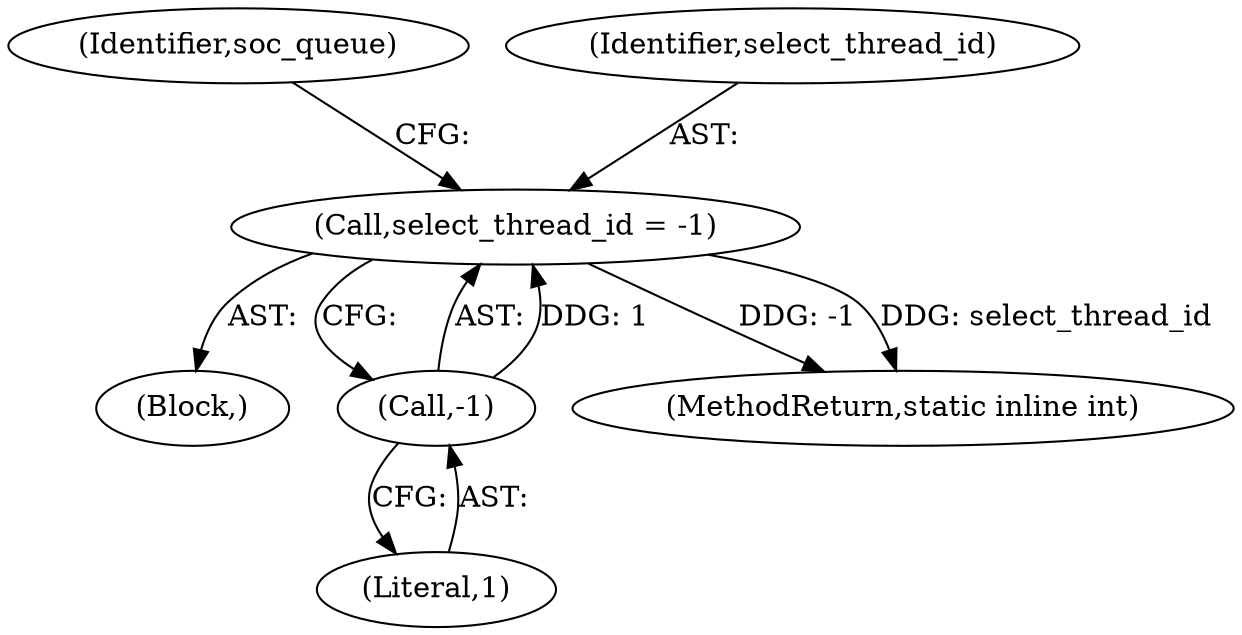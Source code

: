 digraph "0_Android_472271b153c5dc53c28beac55480a8d8434b2d5c_16@API" {
"1000138" [label="(Call,select_thread_id = -1)"];
"1000140" [label="(Call,-1)"];
"1000143" [label="(Identifier,soc_queue)"];
"1000134" [label="(Block,)"];
"1000141" [label="(Literal,1)"];
"1000140" [label="(Call,-1)"];
"1000146" [label="(MethodReturn,static inline int)"];
"1000139" [label="(Identifier,select_thread_id)"];
"1000138" [label="(Call,select_thread_id = -1)"];
"1000138" -> "1000134"  [label="AST: "];
"1000138" -> "1000140"  [label="CFG: "];
"1000139" -> "1000138"  [label="AST: "];
"1000140" -> "1000138"  [label="AST: "];
"1000143" -> "1000138"  [label="CFG: "];
"1000138" -> "1000146"  [label="DDG: -1"];
"1000138" -> "1000146"  [label="DDG: select_thread_id"];
"1000140" -> "1000138"  [label="DDG: 1"];
"1000140" -> "1000141"  [label="CFG: "];
"1000141" -> "1000140"  [label="AST: "];
}
